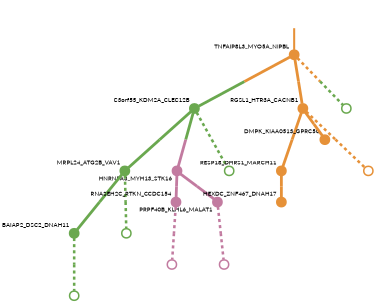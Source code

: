 strict digraph  {
graph[splines=false]; nodesep=0.7; rankdir=TB; ranksep=0.6; forcelabels=true; dpi=600; size=2.5;
0 [color="#e69138ff", fillcolor="#e69138ff", fixedsize=true, fontname=Lato, fontsize="12pt", height="0.25", label="", penwidth=3, shape=circle, style=filled, xlabel=TNFAIP8L3_MYO5A_NIPBL];
2 [color="#6aa84fff", fillcolor="#6aa84fff", fixedsize=true, fontname=Lato, fontsize="12pt", height="0.25", label="", penwidth=3, shape=circle, style=filled, xlabel=C3orf55_KDM2A_CLEC12B];
4 [color="#e69138ff", fillcolor="#e69138ff", fixedsize=true, fontname=Lato, fontsize="12pt", height="0.25", label="", penwidth=3, shape=circle, style=filled, xlabel=RGSL1_HTR3A_CACNB1];
11 [color="#6aa84fff", fillcolor="#6aa84fff", fixedsize=true, fontname=Lato, fontsize="12pt", height="0.25", label="", penwidth=3, shape=circle, style=solid, xlabel=""];
1 [color="#6aa84fff", fillcolor="#6aa84fff", fixedsize=true, fontname=Lato, fontsize="12pt", height="0.25", label="", penwidth=3, shape=circle, style=filled, xlabel=MRPL24_ATG2B_VAV1];
5 [color="#6aa84fff", fillcolor="#6aa84fff", fixedsize=true, fontname=Lato, fontsize="12pt", height="0.25", label="", penwidth=3, shape=circle, style=filled, xlabel=BAIAP2_DSC2_DNAH11];
12 [color="#6aa84fff", fillcolor="#6aa84fff", fixedsize=true, fontname=Lato, fontsize="12pt", height="0.25", label="", penwidth=3, shape=circle, style=solid, xlabel=""];
3 [color="#c27ba0ff", fillcolor="#c27ba0ff", fixedsize=true, fontname=Lato, fontsize="12pt", height="0.25", label="", penwidth=3, shape=circle, style=filled, xlabel=HNRNPA3_MYH13_STK16];
13 [color="#6aa84fff", fillcolor="#6aa84fff", fixedsize=true, fontname=Lato, fontsize="12pt", height="0.25", label="", penwidth=3, shape=circle, style=solid, xlabel=""];
8 [color="#c27ba0ff", fillcolor="#c27ba0ff", fixedsize=true, fontname=Lato, fontsize="12pt", height="0.25", label="", penwidth=3, shape=circle, style=filled, xlabel=RNASEH2C_RTKN_CCDC154];
9 [color="#c27ba0ff", fillcolor="#c27ba0ff", fixedsize=true, fontname=Lato, fontsize="12pt", height="0.25", label="", penwidth=3, shape=circle, style=filled, xlabel=PRPF40B_KLHL6_MALAT1];
6 [color="#e69138ff", fillcolor="#e69138ff", fixedsize=true, fontname=Lato, fontsize="12pt", height="0.25", label="", penwidth=3, shape=circle, style=filled, xlabel=RESP18_DHRS1_MARCH11];
10 [color="#e69138ff", fillcolor="#e69138ff", fixedsize=true, fontname=Lato, fontsize="12pt", height="0.25", label="", penwidth=3, shape=circle, style=filled, xlabel=DMPK_KIAA0513_GPRC5C];
17 [color="#e69138ff", fillcolor="#e69138ff", fixedsize=true, fontname=Lato, fontsize="12pt", height="0.25", label="", penwidth=3, shape=circle, style=solid, xlabel=""];
14 [color="#6aa84fff", fillcolor="#6aa84fff", fixedsize=true, fontname=Lato, fontsize="12pt", height="0.25", label="", penwidth=3, shape=circle, style=solid, xlabel=""];
7 [color="#e69138ff", fillcolor="#e69138ff", fixedsize=true, fontname=Lato, fontsize="12pt", height="0.25", label="", penwidth=3, shape=circle, style=filled, xlabel=HEXDC_ZNF467_DNAH17];
15 [color="#c27ba0ff", fillcolor="#c27ba0ff", fixedsize=true, fontname=Lato, fontsize="12pt", height="0.25", label="", penwidth=3, shape=circle, style=solid, xlabel=""];
16 [color="#c27ba0ff", fillcolor="#c27ba0ff", fixedsize=true, fontname=Lato, fontsize="12pt", height="0.25", label="", penwidth=3, shape=circle, style=solid, xlabel=""];
normal [label="", penwidth=3, style=invis, xlabel=TNFAIP8L3_MYO5A_NIPBL];
0 -> 2  [arrowsize=0, color="#e69138ff;0.5:#6aa84fff", minlen="2.0", penwidth="5.5", style=solid];
0 -> 4  [arrowsize=0, color="#e69138ff;0.5:#e69138ff", minlen="2.0", penwidth="5.5", style=solid];
0 -> 11  [arrowsize=0, color="#e69138ff;0.5:#6aa84fff", minlen="2.0", penwidth=5, style=dashed];
2 -> 1  [arrowsize=0, color="#6aa84fff;0.5:#6aa84fff", minlen="2.0", penwidth="5.5", style=solid];
2 -> 3  [arrowsize=0, color="#6aa84fff;0.5:#c27ba0ff", minlen="2.0", penwidth="5.5", style=solid];
2 -> 13  [arrowsize=0, color="#6aa84fff;0.5:#6aa84fff", minlen="2.0", penwidth=5, style=dashed];
4 -> 6  [arrowsize=0, color="#e69138ff;0.5:#e69138ff", minlen="2.0", penwidth="5.5", style=solid];
4 -> 10  [arrowsize=0, color="#e69138ff;0.5:#e69138ff", minlen="1.0", penwidth="5.5", style=solid];
4 -> 17  [arrowsize=0, color="#e69138ff;0.5:#e69138ff", minlen="2.0", penwidth=5, style=dashed];
1 -> 5  [arrowsize=0, color="#6aa84fff;0.5:#6aa84fff", minlen="2.0", penwidth="5.5", style=solid];
1 -> 12  [arrowsize=0, color="#6aa84fff;0.5:#6aa84fff", minlen="2.0", penwidth=5, style=dashed];
5 -> 14  [arrowsize=0, color="#6aa84fff;0.5:#6aa84fff", minlen="2.0", penwidth=5, style=dashed];
3 -> 8  [arrowsize=0, color="#c27ba0ff;0.5:#c27ba0ff", minlen="1.4285714626312256", penwidth="5.5", style=solid];
3 -> 9  [arrowsize=0, color="#c27ba0ff;0.5:#c27ba0ff", minlen="1.1428570747375488", penwidth="5.5", style=solid];
8 -> 15  [arrowsize=0, color="#c27ba0ff;0.5:#c27ba0ff", minlen="2.0", penwidth=5, style=dashed];
9 -> 16  [arrowsize=0, color="#c27ba0ff;0.5:#c27ba0ff", minlen="2.0", penwidth=5, style=dashed];
6 -> 7  [arrowsize=0, color="#e69138ff;0.5:#e69138ff", minlen="1.7142856121063232", penwidth="5.5", style=solid];
normal -> 0  [arrowsize=0, color="#e69138ff", label="", penwidth=4, style=solid];
}
